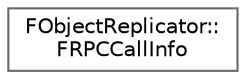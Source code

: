 digraph "Graphical Class Hierarchy"
{
 // INTERACTIVE_SVG=YES
 // LATEX_PDF_SIZE
  bgcolor="transparent";
  edge [fontname=Helvetica,fontsize=10,labelfontname=Helvetica,labelfontsize=10];
  node [fontname=Helvetica,fontsize=10,shape=box,height=0.2,width=0.4];
  rankdir="LR";
  Node0 [id="Node000000",label="FObjectReplicator::\lFRPCCallInfo",height=0.2,width=0.4,color="grey40", fillcolor="white", style="filled",URL="$d3/db8/structFObjectReplicator_1_1FRPCCallInfo.html",tooltip=" "];
}

